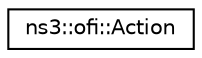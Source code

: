 digraph "Graphical Class Hierarchy"
{
 // LATEX_PDF_SIZE
  edge [fontname="Helvetica",fontsize="10",labelfontname="Helvetica",labelfontsize="10"];
  node [fontname="Helvetica",fontsize="10",shape=record];
  rankdir="LR";
  Node0 [label="ns3::ofi::Action",height=0.2,width=0.4,color="black", fillcolor="white", style="filled",URL="$structns3_1_1ofi_1_1_action.html",tooltip="Class for handling flow table actions."];
}
